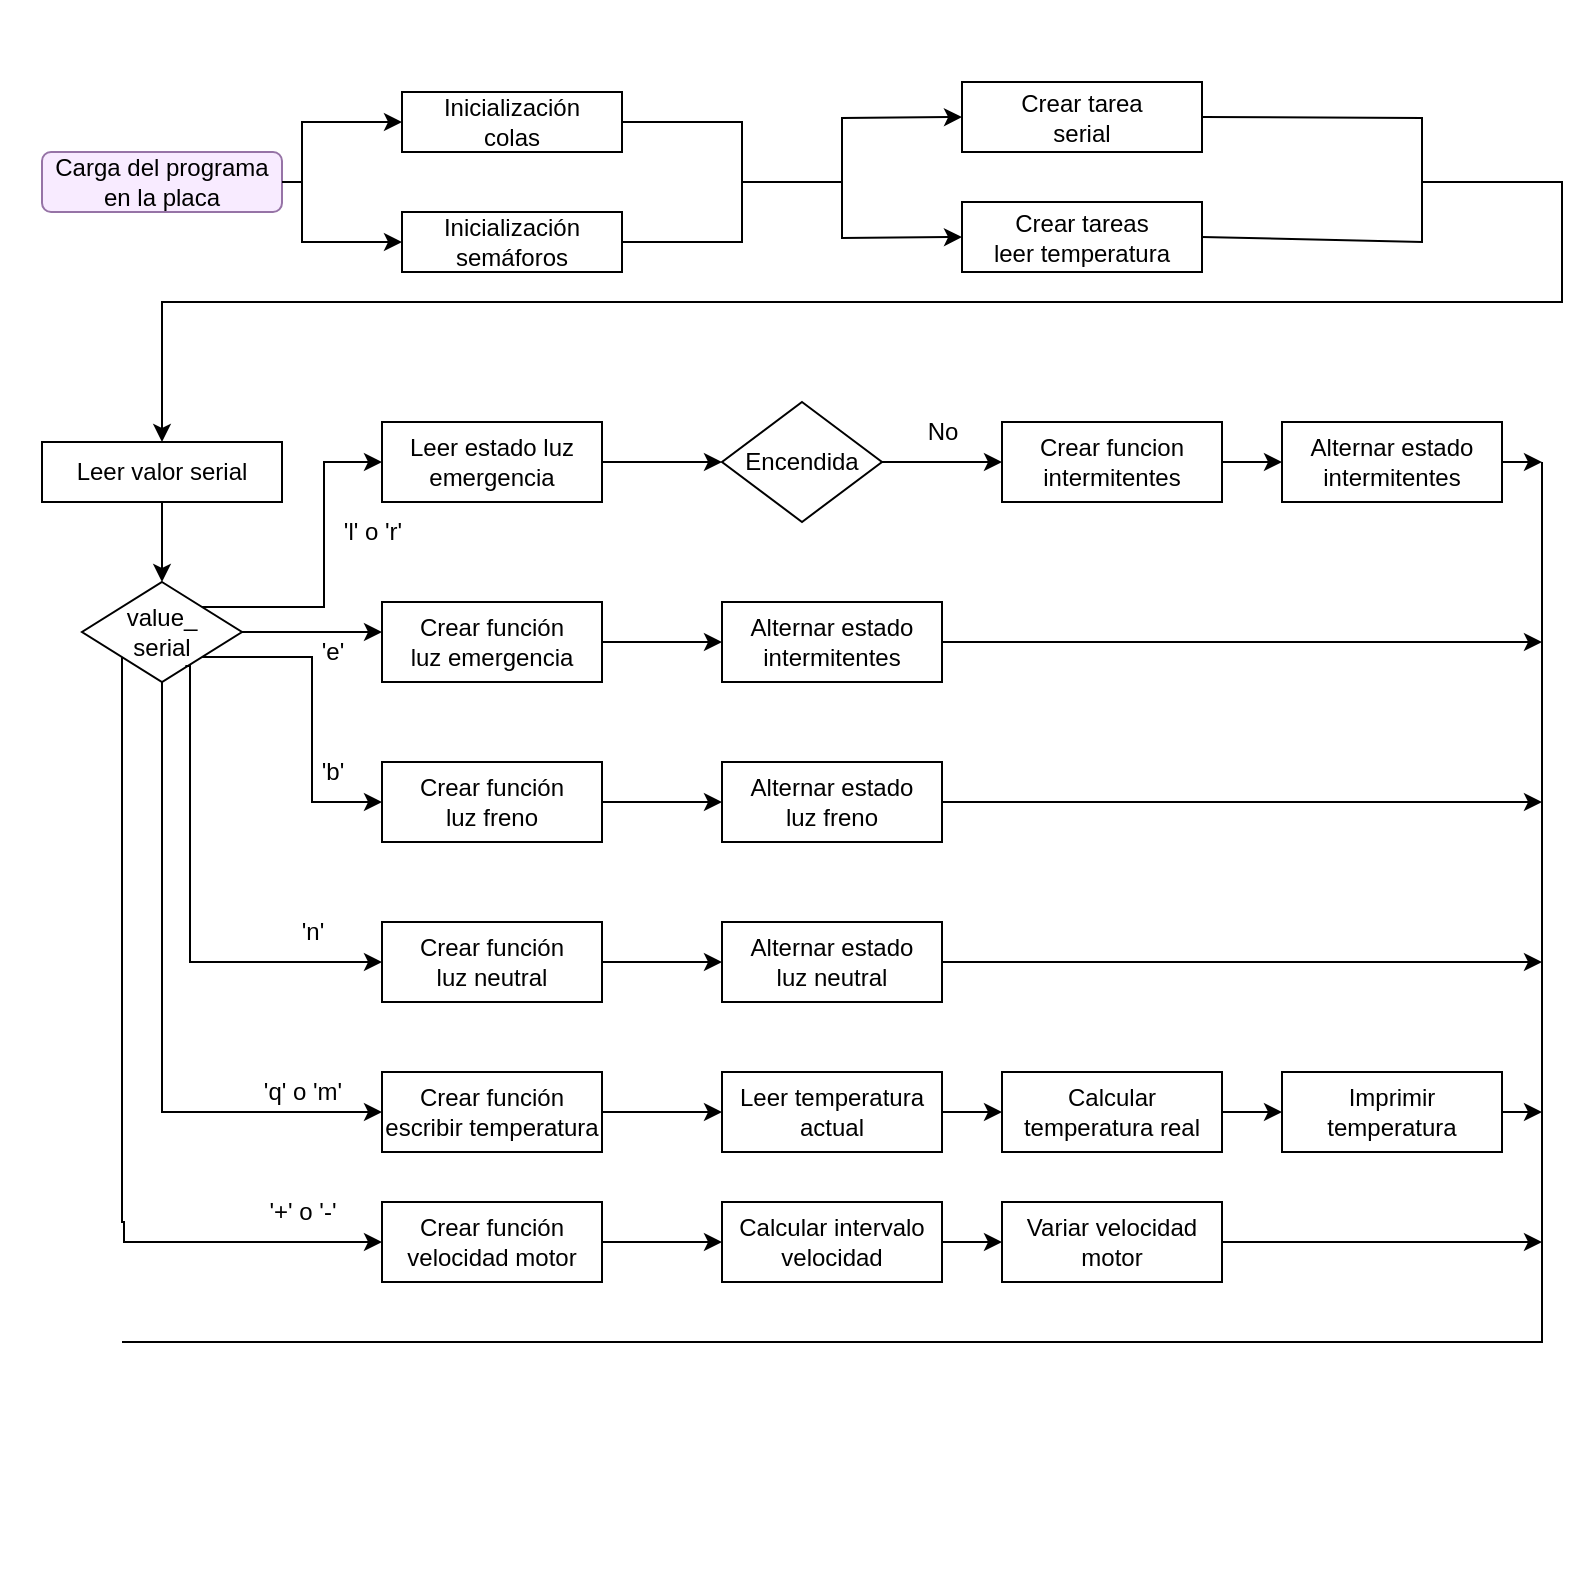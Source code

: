 <mxfile version="21.6.8" type="device">
  <diagram id="C5RBs43oDa-KdzZeNtuy" name="Page-1">
    <mxGraphModel dx="1221" dy="765" grid="1" gridSize="10" guides="1" tooltips="1" connect="1" arrows="1" fold="1" page="1" pageScale="1" pageWidth="827" pageHeight="1169" math="0" shadow="0">
      <root>
        <mxCell id="WIyWlLk6GJQsqaUBKTNV-0" />
        <mxCell id="WIyWlLk6GJQsqaUBKTNV-1" parent="WIyWlLk6GJQsqaUBKTNV-0" />
        <mxCell id="ik7FNSfBNv0mcC1NDQbF-0" value="" style="swimlane;whiteSpace=wrap;html=1;" vertex="1" parent="WIyWlLk6GJQsqaUBKTNV-1">
          <mxGeometry x="20" y="10" height="790" as="geometry" />
        </mxCell>
        <mxCell id="ik7FNSfBNv0mcC1NDQbF-2" value="Carga del programa&lt;br&gt;en la placa" style="rounded=1;whiteSpace=wrap;html=1;fillColor=#F8EBFF;strokeColor=#9673a6;" vertex="1" parent="ik7FNSfBNv0mcC1NDQbF-0">
          <mxGeometry x="20" y="75" width="120" height="30" as="geometry" />
        </mxCell>
        <mxCell id="ik7FNSfBNv0mcC1NDQbF-9" style="edgeStyle=orthogonalEdgeStyle;rounded=0;orthogonalLoop=1;jettySize=auto;html=1;exitX=1;exitY=0.25;exitDx=0;exitDy=0;endArrow=none;endFill=0;" edge="1" parent="ik7FNSfBNv0mcC1NDQbF-0" source="ik7FNSfBNv0mcC1NDQbF-3">
          <mxGeometry relative="1" as="geometry">
            <mxPoint x="370" y="90" as="targetPoint" />
            <Array as="points">
              <mxPoint x="300" y="120" />
              <mxPoint x="370" y="120" />
              <mxPoint x="370" y="90" />
            </Array>
          </mxGeometry>
        </mxCell>
        <mxCell id="ik7FNSfBNv0mcC1NDQbF-8" style="edgeStyle=orthogonalEdgeStyle;rounded=0;orthogonalLoop=1;jettySize=auto;html=1;exitX=1;exitY=0.5;exitDx=0;exitDy=0;endArrow=none;endFill=0;" edge="1" parent="ik7FNSfBNv0mcC1NDQbF-0" source="ik7FNSfBNv0mcC1NDQbF-5">
          <mxGeometry relative="1" as="geometry">
            <mxPoint x="420" y="90" as="targetPoint" />
            <Array as="points">
              <mxPoint x="370" y="60" />
              <mxPoint x="370" y="90" />
            </Array>
          </mxGeometry>
        </mxCell>
        <mxCell id="ik7FNSfBNv0mcC1NDQbF-18" value="" style="endArrow=classic;html=1;rounded=0;entryX=0.5;entryY=0;entryDx=0;entryDy=0;" edge="1" parent="ik7FNSfBNv0mcC1NDQbF-0" target="ik7FNSfBNv0mcC1NDQbF-19">
          <mxGeometry width="50" height="50" relative="1" as="geometry">
            <mxPoint x="710" y="90" as="sourcePoint" />
            <mxPoint x="70" y="190" as="targetPoint" />
            <Array as="points">
              <mxPoint x="780" y="90" />
              <mxPoint x="780" y="150" />
              <mxPoint x="80" y="150" />
            </Array>
          </mxGeometry>
        </mxCell>
        <mxCell id="ik7FNSfBNv0mcC1NDQbF-29" style="edgeStyle=orthogonalEdgeStyle;rounded=0;orthogonalLoop=1;jettySize=auto;html=1;exitX=1;exitY=0.5;exitDx=0;exitDy=0;" edge="1" parent="ik7FNSfBNv0mcC1NDQbF-0" source="ik7FNSfBNv0mcC1NDQbF-23">
          <mxGeometry relative="1" as="geometry">
            <mxPoint x="190" y="315" as="targetPoint" />
          </mxGeometry>
        </mxCell>
        <mxCell id="ik7FNSfBNv0mcC1NDQbF-77" style="edgeStyle=orthogonalEdgeStyle;rounded=0;orthogonalLoop=1;jettySize=auto;html=1;exitX=0;exitY=1;exitDx=0;exitDy=0;" edge="1" parent="ik7FNSfBNv0mcC1NDQbF-0" source="ik7FNSfBNv0mcC1NDQbF-23">
          <mxGeometry relative="1" as="geometry">
            <mxPoint x="190" y="620" as="targetPoint" />
            <Array as="points">
              <mxPoint x="60" y="610" />
              <mxPoint x="61" y="610" />
            </Array>
          </mxGeometry>
        </mxCell>
        <mxCell id="ik7FNSfBNv0mcC1NDQbF-23" value="value_&lt;br&gt;serial" style="rhombus;whiteSpace=wrap;html=1;" vertex="1" parent="ik7FNSfBNv0mcC1NDQbF-0">
          <mxGeometry x="40" y="290" width="80" height="50" as="geometry" />
        </mxCell>
        <mxCell id="ik7FNSfBNv0mcC1NDQbF-15" value="" style="endArrow=none;html=1;rounded=0;exitX=1;exitY=0.5;exitDx=0;exitDy=0;entryX=1;entryY=0.5;entryDx=0;entryDy=0;" edge="1" parent="WIyWlLk6GJQsqaUBKTNV-1" source="ik7FNSfBNv0mcC1NDQbF-7" target="ik7FNSfBNv0mcC1NDQbF-6">
          <mxGeometry width="50" height="50" relative="1" as="geometry">
            <mxPoint x="700" y="132.5" as="sourcePoint" />
            <mxPoint x="700" y="67.5" as="targetPoint" />
            <Array as="points">
              <mxPoint x="730" y="130" />
              <mxPoint x="730" y="68" />
            </Array>
          </mxGeometry>
        </mxCell>
        <mxCell id="ik7FNSfBNv0mcC1NDQbF-7" value="Crear tareas&lt;br&gt;leer temperatura" style="whiteSpace=wrap;html=1;" vertex="1" parent="WIyWlLk6GJQsqaUBKTNV-1">
          <mxGeometry x="500" y="110" width="120" height="35" as="geometry" />
        </mxCell>
        <mxCell id="ik7FNSfBNv0mcC1NDQbF-6" value="Crear tarea&lt;br&gt;serial" style="whiteSpace=wrap;html=1;" vertex="1" parent="WIyWlLk6GJQsqaUBKTNV-1">
          <mxGeometry x="500" y="50" width="120" height="35" as="geometry" />
        </mxCell>
        <mxCell id="ik7FNSfBNv0mcC1NDQbF-3" value="Inicialización&lt;br&gt;semáforos" style="whiteSpace=wrap;html=1;" vertex="1" parent="WIyWlLk6GJQsqaUBKTNV-1">
          <mxGeometry x="220" y="115" width="110" height="30" as="geometry" />
        </mxCell>
        <mxCell id="ik7FNSfBNv0mcC1NDQbF-12" style="edgeStyle=orthogonalEdgeStyle;rounded=0;orthogonalLoop=1;jettySize=auto;html=1;exitX=1;exitY=0.5;exitDx=0;exitDy=0;entryX=0;entryY=0.5;entryDx=0;entryDy=0;" edge="1" parent="WIyWlLk6GJQsqaUBKTNV-1" source="ik7FNSfBNv0mcC1NDQbF-2" target="ik7FNSfBNv0mcC1NDQbF-3">
          <mxGeometry relative="1" as="geometry">
            <mxPoint x="180" y="130" as="targetPoint" />
            <Array as="points">
              <mxPoint x="170" y="100" />
              <mxPoint x="170" y="130" />
            </Array>
          </mxGeometry>
        </mxCell>
        <mxCell id="ik7FNSfBNv0mcC1NDQbF-5" value="Inicialización&lt;br&gt;colas" style="whiteSpace=wrap;html=1;" vertex="1" parent="WIyWlLk6GJQsqaUBKTNV-1">
          <mxGeometry x="220" y="55" width="110" height="30" as="geometry" />
        </mxCell>
        <mxCell id="ik7FNSfBNv0mcC1NDQbF-10" style="edgeStyle=orthogonalEdgeStyle;rounded=0;orthogonalLoop=1;jettySize=auto;html=1;exitX=1;exitY=0.5;exitDx=0;exitDy=0;entryX=0;entryY=0.5;entryDx=0;entryDy=0;" edge="1" parent="WIyWlLk6GJQsqaUBKTNV-1" source="ik7FNSfBNv0mcC1NDQbF-2" target="ik7FNSfBNv0mcC1NDQbF-5">
          <mxGeometry relative="1" as="geometry">
            <mxPoint x="190" y="70" as="targetPoint" />
            <Array as="points">
              <mxPoint x="170" y="100" />
              <mxPoint x="170" y="70" />
            </Array>
          </mxGeometry>
        </mxCell>
        <mxCell id="ik7FNSfBNv0mcC1NDQbF-26" value="" style="endArrow=classic;html=1;rounded=0;entryX=0;entryY=0.5;entryDx=0;entryDy=0;exitX=0;exitY=0.5;exitDx=0;exitDy=0;endFill=1;startArrow=classic;startFill=1;" edge="1" parent="WIyWlLk6GJQsqaUBKTNV-1" source="ik7FNSfBNv0mcC1NDQbF-7" target="ik7FNSfBNv0mcC1NDQbF-6">
          <mxGeometry width="50" height="50" relative="1" as="geometry">
            <mxPoint x="390" y="320" as="sourcePoint" />
            <mxPoint x="440" y="270" as="targetPoint" />
            <Array as="points">
              <mxPoint x="440" y="128" />
              <mxPoint x="440" y="68" />
            </Array>
          </mxGeometry>
        </mxCell>
        <mxCell id="ik7FNSfBNv0mcC1NDQbF-41" value="" style="edgeStyle=orthogonalEdgeStyle;rounded=0;orthogonalLoop=1;jettySize=auto;html=1;" edge="1" parent="WIyWlLk6GJQsqaUBKTNV-1" source="ik7FNSfBNv0mcC1NDQbF-25" target="ik7FNSfBNv0mcC1NDQbF-40">
          <mxGeometry relative="1" as="geometry" />
        </mxCell>
        <mxCell id="ik7FNSfBNv0mcC1NDQbF-25" value="Leer estado luz&lt;br&gt;emergencia" style="whiteSpace=wrap;html=1;" vertex="1" parent="WIyWlLk6GJQsqaUBKTNV-1">
          <mxGeometry x="210" y="220" width="110" height="40" as="geometry" />
        </mxCell>
        <mxCell id="ik7FNSfBNv0mcC1NDQbF-28" style="edgeStyle=orthogonalEdgeStyle;rounded=0;orthogonalLoop=1;jettySize=auto;html=1;exitX=1;exitY=0;exitDx=0;exitDy=0;entryX=0;entryY=0.5;entryDx=0;entryDy=0;" edge="1" parent="WIyWlLk6GJQsqaUBKTNV-1" source="ik7FNSfBNv0mcC1NDQbF-23" target="ik7FNSfBNv0mcC1NDQbF-25">
          <mxGeometry relative="1" as="geometry">
            <mxPoint x="180" y="240" as="targetPoint" />
            <Array as="points">
              <mxPoint x="181" y="313" />
              <mxPoint x="181" y="240" />
            </Array>
          </mxGeometry>
        </mxCell>
        <mxCell id="ik7FNSfBNv0mcC1NDQbF-31" value="&#39;l&#39; o &#39;r&#39;" style="text;html=1;align=center;verticalAlign=middle;resizable=0;points=[];autosize=1;strokeColor=none;fillColor=none;" vertex="1" parent="WIyWlLk6GJQsqaUBKTNV-1">
          <mxGeometry x="180" y="260" width="50" height="30" as="geometry" />
        </mxCell>
        <mxCell id="ik7FNSfBNv0mcC1NDQbF-55" style="edgeStyle=orthogonalEdgeStyle;rounded=0;orthogonalLoop=1;jettySize=auto;html=1;entryX=0;entryY=0.5;entryDx=0;entryDy=0;" edge="1" parent="WIyWlLk6GJQsqaUBKTNV-1" source="ik7FNSfBNv0mcC1NDQbF-33" target="ik7FNSfBNv0mcC1NDQbF-56">
          <mxGeometry relative="1" as="geometry">
            <mxPoint x="360" y="410" as="targetPoint" />
          </mxGeometry>
        </mxCell>
        <mxCell id="ik7FNSfBNv0mcC1NDQbF-33" value="Crear función&lt;br&gt;luz freno" style="whiteSpace=wrap;html=1;" vertex="1" parent="WIyWlLk6GJQsqaUBKTNV-1">
          <mxGeometry x="210" y="390" width="110" height="40" as="geometry" />
        </mxCell>
        <mxCell id="ik7FNSfBNv0mcC1NDQbF-34" style="edgeStyle=orthogonalEdgeStyle;rounded=0;orthogonalLoop=1;jettySize=auto;html=1;exitX=1;exitY=1;exitDx=0;exitDy=0;entryX=0;entryY=0.5;entryDx=0;entryDy=0;" edge="1" parent="WIyWlLk6GJQsqaUBKTNV-1" source="ik7FNSfBNv0mcC1NDQbF-23" target="ik7FNSfBNv0mcC1NDQbF-33">
          <mxGeometry relative="1" as="geometry" />
        </mxCell>
        <mxCell id="ik7FNSfBNv0mcC1NDQbF-35" value="&#39;e&#39;" style="text;html=1;align=center;verticalAlign=middle;resizable=0;points=[];autosize=1;strokeColor=none;fillColor=none;" vertex="1" parent="WIyWlLk6GJQsqaUBKTNV-1">
          <mxGeometry x="170" y="320" width="30" height="30" as="geometry" />
        </mxCell>
        <mxCell id="ik7FNSfBNv0mcC1NDQbF-44" style="edgeStyle=orthogonalEdgeStyle;rounded=0;orthogonalLoop=1;jettySize=auto;html=1;exitX=1;exitY=0.5;exitDx=0;exitDy=0;entryX=0;entryY=0.5;entryDx=0;entryDy=0;" edge="1" parent="WIyWlLk6GJQsqaUBKTNV-1" source="ik7FNSfBNv0mcC1NDQbF-40" target="ik7FNSfBNv0mcC1NDQbF-43">
          <mxGeometry relative="1" as="geometry" />
        </mxCell>
        <mxCell id="ik7FNSfBNv0mcC1NDQbF-40" value="Encendida" style="rhombus;whiteSpace=wrap;html=1;" vertex="1" parent="WIyWlLk6GJQsqaUBKTNV-1">
          <mxGeometry x="380" y="210" width="80" height="60" as="geometry" />
        </mxCell>
        <mxCell id="ik7FNSfBNv0mcC1NDQbF-47" value="" style="edgeStyle=orthogonalEdgeStyle;rounded=0;orthogonalLoop=1;jettySize=auto;html=1;entryX=0;entryY=0.5;entryDx=0;entryDy=0;" edge="1" parent="WIyWlLk6GJQsqaUBKTNV-1" source="ik7FNSfBNv0mcC1NDQbF-43" target="ik7FNSfBNv0mcC1NDQbF-48">
          <mxGeometry relative="1" as="geometry">
            <mxPoint x="705" y="240" as="targetPoint" />
          </mxGeometry>
        </mxCell>
        <mxCell id="ik7FNSfBNv0mcC1NDQbF-43" value="Crear funcion intermitentes" style="whiteSpace=wrap;html=1;" vertex="1" parent="WIyWlLk6GJQsqaUBKTNV-1">
          <mxGeometry x="520" y="220" width="110" height="40" as="geometry" />
        </mxCell>
        <mxCell id="ik7FNSfBNv0mcC1NDQbF-45" value="No" style="text;html=1;align=center;verticalAlign=middle;resizable=0;points=[];autosize=1;strokeColor=none;fillColor=none;" vertex="1" parent="WIyWlLk6GJQsqaUBKTNV-1">
          <mxGeometry x="470" y="210" width="40" height="30" as="geometry" />
        </mxCell>
        <mxCell id="ik7FNSfBNv0mcC1NDQbF-89" style="edgeStyle=orthogonalEdgeStyle;rounded=0;orthogonalLoop=1;jettySize=auto;html=1;" edge="1" parent="WIyWlLk6GJQsqaUBKTNV-1" source="ik7FNSfBNv0mcC1NDQbF-48">
          <mxGeometry relative="1" as="geometry">
            <mxPoint x="790" y="240" as="targetPoint" />
          </mxGeometry>
        </mxCell>
        <mxCell id="ik7FNSfBNv0mcC1NDQbF-48" value="Alternar estado intermitentes" style="whiteSpace=wrap;html=1;" vertex="1" parent="WIyWlLk6GJQsqaUBKTNV-1">
          <mxGeometry x="660" y="220" width="110" height="40" as="geometry" />
        </mxCell>
        <mxCell id="ik7FNSfBNv0mcC1NDQbF-54" style="edgeStyle=orthogonalEdgeStyle;rounded=0;orthogonalLoop=1;jettySize=auto;html=1;entryX=0;entryY=0.5;entryDx=0;entryDy=0;" edge="1" parent="WIyWlLk6GJQsqaUBKTNV-1" source="ik7FNSfBNv0mcC1NDQbF-52" target="ik7FNSfBNv0mcC1NDQbF-53">
          <mxGeometry relative="1" as="geometry" />
        </mxCell>
        <mxCell id="ik7FNSfBNv0mcC1NDQbF-52" value="Crear función&lt;br&gt;luz emergencia" style="whiteSpace=wrap;html=1;" vertex="1" parent="WIyWlLk6GJQsqaUBKTNV-1">
          <mxGeometry x="210" y="310" width="110" height="40" as="geometry" />
        </mxCell>
        <mxCell id="ik7FNSfBNv0mcC1NDQbF-88" style="edgeStyle=orthogonalEdgeStyle;rounded=0;orthogonalLoop=1;jettySize=auto;html=1;" edge="1" parent="WIyWlLk6GJQsqaUBKTNV-1" source="ik7FNSfBNv0mcC1NDQbF-53">
          <mxGeometry relative="1" as="geometry">
            <mxPoint x="790" y="330" as="targetPoint" />
          </mxGeometry>
        </mxCell>
        <mxCell id="ik7FNSfBNv0mcC1NDQbF-53" value="Alternar estado intermitentes" style="whiteSpace=wrap;html=1;" vertex="1" parent="WIyWlLk6GJQsqaUBKTNV-1">
          <mxGeometry x="380" y="310" width="110" height="40" as="geometry" />
        </mxCell>
        <mxCell id="ik7FNSfBNv0mcC1NDQbF-87" style="edgeStyle=orthogonalEdgeStyle;rounded=0;orthogonalLoop=1;jettySize=auto;html=1;" edge="1" parent="WIyWlLk6GJQsqaUBKTNV-1" source="ik7FNSfBNv0mcC1NDQbF-56">
          <mxGeometry relative="1" as="geometry">
            <mxPoint x="790" y="410" as="targetPoint" />
          </mxGeometry>
        </mxCell>
        <mxCell id="ik7FNSfBNv0mcC1NDQbF-56" value="Alternar estado&lt;br&gt;luz freno" style="whiteSpace=wrap;html=1;" vertex="1" parent="WIyWlLk6GJQsqaUBKTNV-1">
          <mxGeometry x="380" y="390" width="110" height="40" as="geometry" />
        </mxCell>
        <mxCell id="ik7FNSfBNv0mcC1NDQbF-57" value="&#39;b&#39;" style="text;html=1;align=center;verticalAlign=middle;resizable=0;points=[];autosize=1;strokeColor=none;fillColor=none;" vertex="1" parent="WIyWlLk6GJQsqaUBKTNV-1">
          <mxGeometry x="170" y="380" width="30" height="30" as="geometry" />
        </mxCell>
        <mxCell id="ik7FNSfBNv0mcC1NDQbF-19" value="Leer valor serial" style="rounded=0;whiteSpace=wrap;html=1;" vertex="1" parent="WIyWlLk6GJQsqaUBKTNV-1">
          <mxGeometry x="40" y="230" width="120" height="30" as="geometry" />
        </mxCell>
        <mxCell id="ik7FNSfBNv0mcC1NDQbF-24" style="edgeStyle=orthogonalEdgeStyle;rounded=0;orthogonalLoop=1;jettySize=auto;html=1;exitX=0.5;exitY=1;exitDx=0;exitDy=0;entryX=0.5;entryY=0;entryDx=0;entryDy=0;" edge="1" parent="WIyWlLk6GJQsqaUBKTNV-1" source="ik7FNSfBNv0mcC1NDQbF-19" target="ik7FNSfBNv0mcC1NDQbF-23">
          <mxGeometry relative="1" as="geometry" />
        </mxCell>
        <mxCell id="ik7FNSfBNv0mcC1NDQbF-62" style="edgeStyle=orthogonalEdgeStyle;rounded=0;orthogonalLoop=1;jettySize=auto;html=1;exitX=1;exitY=0.5;exitDx=0;exitDy=0;entryX=0;entryY=0.5;entryDx=0;entryDy=0;" edge="1" parent="WIyWlLk6GJQsqaUBKTNV-1" source="ik7FNSfBNv0mcC1NDQbF-60" target="ik7FNSfBNv0mcC1NDQbF-61">
          <mxGeometry relative="1" as="geometry" />
        </mxCell>
        <mxCell id="ik7FNSfBNv0mcC1NDQbF-60" value="Crear función&lt;br&gt;luz neutral" style="whiteSpace=wrap;html=1;" vertex="1" parent="WIyWlLk6GJQsqaUBKTNV-1">
          <mxGeometry x="210" y="470" width="110" height="40" as="geometry" />
        </mxCell>
        <mxCell id="ik7FNSfBNv0mcC1NDQbF-58" style="edgeStyle=orthogonalEdgeStyle;rounded=0;orthogonalLoop=1;jettySize=auto;html=1;exitX=0.646;exitY=0.84;exitDx=0;exitDy=0;entryX=0;entryY=0.5;entryDx=0;entryDy=0;exitPerimeter=0;" edge="1" parent="WIyWlLk6GJQsqaUBKTNV-1" source="ik7FNSfBNv0mcC1NDQbF-23" target="ik7FNSfBNv0mcC1NDQbF-60">
          <mxGeometry relative="1" as="geometry">
            <mxPoint x="210" y="470" as="targetPoint" />
            <Array as="points">
              <mxPoint x="114" y="342" />
              <mxPoint x="114" y="490" />
            </Array>
          </mxGeometry>
        </mxCell>
        <mxCell id="ik7FNSfBNv0mcC1NDQbF-86" style="edgeStyle=orthogonalEdgeStyle;rounded=0;orthogonalLoop=1;jettySize=auto;html=1;" edge="1" parent="WIyWlLk6GJQsqaUBKTNV-1" source="ik7FNSfBNv0mcC1NDQbF-61">
          <mxGeometry relative="1" as="geometry">
            <mxPoint x="790" y="490" as="targetPoint" />
          </mxGeometry>
        </mxCell>
        <mxCell id="ik7FNSfBNv0mcC1NDQbF-61" value="Alternar estado&lt;br&gt;luz neutral" style="whiteSpace=wrap;html=1;" vertex="1" parent="WIyWlLk6GJQsqaUBKTNV-1">
          <mxGeometry x="380" y="470" width="110" height="40" as="geometry" />
        </mxCell>
        <mxCell id="ik7FNSfBNv0mcC1NDQbF-63" value="&#39;n&#39;" style="text;html=1;align=center;verticalAlign=middle;resizable=0;points=[];autosize=1;strokeColor=none;fillColor=none;" vertex="1" parent="WIyWlLk6GJQsqaUBKTNV-1">
          <mxGeometry x="160" y="460" width="30" height="30" as="geometry" />
        </mxCell>
        <mxCell id="ik7FNSfBNv0mcC1NDQbF-64" style="edgeStyle=orthogonalEdgeStyle;rounded=0;orthogonalLoop=1;jettySize=auto;html=1;exitX=1;exitY=0.5;exitDx=0;exitDy=0;entryX=0;entryY=0.5;entryDx=0;entryDy=0;" edge="1" parent="WIyWlLk6GJQsqaUBKTNV-1" source="ik7FNSfBNv0mcC1NDQbF-65" target="ik7FNSfBNv0mcC1NDQbF-66">
          <mxGeometry relative="1" as="geometry" />
        </mxCell>
        <mxCell id="ik7FNSfBNv0mcC1NDQbF-65" value="Crear función&lt;br&gt;escribir temperatura" style="whiteSpace=wrap;html=1;" vertex="1" parent="WIyWlLk6GJQsqaUBKTNV-1">
          <mxGeometry x="210" y="545" width="110" height="40" as="geometry" />
        </mxCell>
        <mxCell id="ik7FNSfBNv0mcC1NDQbF-72" value="" style="edgeStyle=orthogonalEdgeStyle;rounded=0;orthogonalLoop=1;jettySize=auto;html=1;entryX=0;entryY=0.5;entryDx=0;entryDy=0;" edge="1" parent="WIyWlLk6GJQsqaUBKTNV-1" source="ik7FNSfBNv0mcC1NDQbF-66" target="ik7FNSfBNv0mcC1NDQbF-73">
          <mxGeometry relative="1" as="geometry">
            <mxPoint x="565" y="565" as="targetPoint" />
          </mxGeometry>
        </mxCell>
        <mxCell id="ik7FNSfBNv0mcC1NDQbF-66" value="Leer temperatura&lt;br&gt;actual" style="whiteSpace=wrap;html=1;" vertex="1" parent="WIyWlLk6GJQsqaUBKTNV-1">
          <mxGeometry x="380" y="545" width="110" height="40" as="geometry" />
        </mxCell>
        <mxCell id="ik7FNSfBNv0mcC1NDQbF-67" value="&#39;q&#39; o &#39;m&#39;" style="text;html=1;align=center;verticalAlign=middle;resizable=0;points=[];autosize=1;strokeColor=none;fillColor=none;" vertex="1" parent="WIyWlLk6GJQsqaUBKTNV-1">
          <mxGeometry x="140" y="540" width="60" height="30" as="geometry" />
        </mxCell>
        <mxCell id="ik7FNSfBNv0mcC1NDQbF-68" style="edgeStyle=orthogonalEdgeStyle;rounded=0;orthogonalLoop=1;jettySize=auto;html=1;exitX=0.5;exitY=1;exitDx=0;exitDy=0;entryX=0;entryY=0.5;entryDx=0;entryDy=0;" edge="1" parent="WIyWlLk6GJQsqaUBKTNV-1" source="ik7FNSfBNv0mcC1NDQbF-23" target="ik7FNSfBNv0mcC1NDQbF-65">
          <mxGeometry relative="1" as="geometry">
            <mxPoint x="100" y="560" as="targetPoint" />
            <Array as="points">
              <mxPoint x="100" y="565" />
            </Array>
          </mxGeometry>
        </mxCell>
        <mxCell id="ik7FNSfBNv0mcC1NDQbF-76" style="edgeStyle=orthogonalEdgeStyle;rounded=0;orthogonalLoop=1;jettySize=auto;html=1;exitX=1;exitY=0.5;exitDx=0;exitDy=0;entryX=0;entryY=0.5;entryDx=0;entryDy=0;" edge="1" parent="WIyWlLk6GJQsqaUBKTNV-1" source="ik7FNSfBNv0mcC1NDQbF-73" target="ik7FNSfBNv0mcC1NDQbF-75">
          <mxGeometry relative="1" as="geometry" />
        </mxCell>
        <mxCell id="ik7FNSfBNv0mcC1NDQbF-73" value="Calcular temperatura real" style="whiteSpace=wrap;html=1;" vertex="1" parent="WIyWlLk6GJQsqaUBKTNV-1">
          <mxGeometry x="520" y="545" width="110" height="40" as="geometry" />
        </mxCell>
        <mxCell id="ik7FNSfBNv0mcC1NDQbF-90" style="edgeStyle=orthogonalEdgeStyle;rounded=0;orthogonalLoop=1;jettySize=auto;html=1;exitX=1;exitY=0.5;exitDx=0;exitDy=0;" edge="1" parent="WIyWlLk6GJQsqaUBKTNV-1" source="ik7FNSfBNv0mcC1NDQbF-75">
          <mxGeometry relative="1" as="geometry">
            <mxPoint x="790" y="565" as="targetPoint" />
          </mxGeometry>
        </mxCell>
        <mxCell id="ik7FNSfBNv0mcC1NDQbF-75" value="Imprimir temperatura" style="whiteSpace=wrap;html=1;" vertex="1" parent="WIyWlLk6GJQsqaUBKTNV-1">
          <mxGeometry x="660" y="545" width="110" height="40" as="geometry" />
        </mxCell>
        <mxCell id="ik7FNSfBNv0mcC1NDQbF-80" style="edgeStyle=orthogonalEdgeStyle;rounded=0;orthogonalLoop=1;jettySize=auto;html=1;" edge="1" parent="WIyWlLk6GJQsqaUBKTNV-1" source="ik7FNSfBNv0mcC1NDQbF-78">
          <mxGeometry relative="1" as="geometry">
            <mxPoint x="380" y="630" as="targetPoint" />
          </mxGeometry>
        </mxCell>
        <mxCell id="ik7FNSfBNv0mcC1NDQbF-78" value="Crear función&lt;br&gt;velocidad motor" style="whiteSpace=wrap;html=1;" vertex="1" parent="WIyWlLk6GJQsqaUBKTNV-1">
          <mxGeometry x="210" y="610" width="110" height="40" as="geometry" />
        </mxCell>
        <mxCell id="ik7FNSfBNv0mcC1NDQbF-79" value="&#39;+&#39; o &#39;-&#39;" style="text;html=1;align=center;verticalAlign=middle;resizable=0;points=[];autosize=1;strokeColor=none;fillColor=none;" vertex="1" parent="WIyWlLk6GJQsqaUBKTNV-1">
          <mxGeometry x="140" y="600" width="60" height="30" as="geometry" />
        </mxCell>
        <mxCell id="ik7FNSfBNv0mcC1NDQbF-81" value="Calcular intervalo&lt;br&gt;velocidad" style="whiteSpace=wrap;html=1;" vertex="1" parent="WIyWlLk6GJQsqaUBKTNV-1">
          <mxGeometry x="380" y="610" width="110" height="40" as="geometry" />
        </mxCell>
        <mxCell id="ik7FNSfBNv0mcC1NDQbF-82" value="" style="edgeStyle=orthogonalEdgeStyle;rounded=0;orthogonalLoop=1;jettySize=auto;html=1;entryX=0;entryY=0.5;entryDx=0;entryDy=0;" edge="1" parent="WIyWlLk6GJQsqaUBKTNV-1" target="ik7FNSfBNv0mcC1NDQbF-83">
          <mxGeometry relative="1" as="geometry">
            <mxPoint x="490" y="630" as="sourcePoint" />
            <mxPoint x="565" y="630" as="targetPoint" />
          </mxGeometry>
        </mxCell>
        <mxCell id="ik7FNSfBNv0mcC1NDQbF-91" style="edgeStyle=orthogonalEdgeStyle;rounded=0;orthogonalLoop=1;jettySize=auto;html=1;exitX=1;exitY=0.5;exitDx=0;exitDy=0;" edge="1" parent="WIyWlLk6GJQsqaUBKTNV-1" source="ik7FNSfBNv0mcC1NDQbF-83">
          <mxGeometry relative="1" as="geometry">
            <mxPoint x="790" y="630" as="targetPoint" />
          </mxGeometry>
        </mxCell>
        <mxCell id="ik7FNSfBNv0mcC1NDQbF-83" value="Variar velocidad&lt;br&gt;motor" style="whiteSpace=wrap;html=1;" vertex="1" parent="WIyWlLk6GJQsqaUBKTNV-1">
          <mxGeometry x="520" y="610" width="110" height="40" as="geometry" />
        </mxCell>
        <mxCell id="ik7FNSfBNv0mcC1NDQbF-84" value="" style="endArrow=none;html=1;rounded=0;" edge="1" parent="WIyWlLk6GJQsqaUBKTNV-1">
          <mxGeometry width="50" height="50" relative="1" as="geometry">
            <mxPoint x="80" y="680" as="sourcePoint" />
            <mxPoint x="790" y="240" as="targetPoint" />
            <Array as="points">
              <mxPoint x="790" y="680" />
              <mxPoint x="790" y="390" />
              <mxPoint x="790" y="240" />
            </Array>
          </mxGeometry>
        </mxCell>
      </root>
    </mxGraphModel>
  </diagram>
</mxfile>
